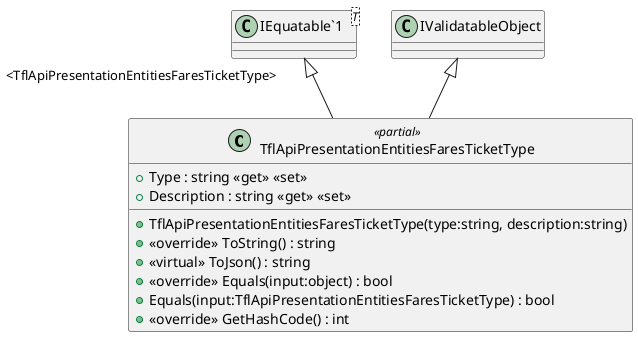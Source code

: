 @startuml
class TflApiPresentationEntitiesFaresTicketType <<partial>> {
    + TflApiPresentationEntitiesFaresTicketType(type:string, description:string)
    + Type : string <<get>> <<set>>
    + Description : string <<get>> <<set>>
    + <<override>> ToString() : string
    + <<virtual>> ToJson() : string
    + <<override>> Equals(input:object) : bool
    + Equals(input:TflApiPresentationEntitiesFaresTicketType) : bool
    + <<override>> GetHashCode() : int
}
class "IEquatable`1"<T> {
}
"IEquatable`1" "<TflApiPresentationEntitiesFaresTicketType>" <|-- TflApiPresentationEntitiesFaresTicketType
IValidatableObject <|-- TflApiPresentationEntitiesFaresTicketType
@enduml
